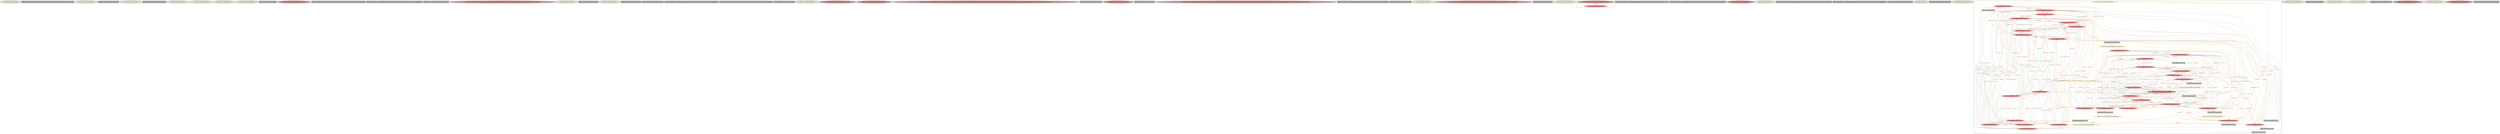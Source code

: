 
digraph G {





subgraph cluster55 {


node733 [penwidth=3.0,fontsize=20,fillcolor=lemonchiffon,label="[104/105]  br label %for.inc",shape=ellipse,style=filled ]



}

subgraph cluster53 {


node731 [penwidth=3.0,fontsize=20,fillcolor=grey,label="[142/143]  %arraydecay = getelementptr inbounds [100 x [100 x i32]], [100 x [100 x i32]]* %a, i32 0, i32 0",shape=rectangle,style=filled ]



}

subgraph cluster51 {


node729 [penwidth=3.0,fontsize=20,fillcolor=lemonchiffon,label="[144/145]  br label %for.cond19",shape=ellipse,style=filled ]



}

subgraph cluster50 {


node728 [penwidth=3.0,fontsize=20,fillcolor=grey,label="[94/97]  %idxprom9 = sext i32 %4 to i64",shape=rectangle,style=filled ]



}

subgraph cluster49 {


node727 [penwidth=3.0,fontsize=20,fillcolor=lemonchiffon,label="[171/172]  br label %for.cond1",shape=ellipse,style=filled ]



}

subgraph cluster45 {


node723 [penwidth=3.0,fontsize=20,fillcolor=grey,label="[122/123]  %idxprom40 = sext i32 %18 to i64",shape=rectangle,style=filled ]



}

subgraph cluster41 {


node719 [penwidth=3.0,fontsize=20,fillcolor=lemonchiffon,label="[108/109]  br label %for.cond1",shape=ellipse,style=filled ]



}

subgraph cluster39 {


node717 [penwidth=3.0,fontsize=20,fillcolor=lemonchiffon,label="[151/152]  br label %for.cond16",shape=ellipse,style=filled ]



}

subgraph cluster38 {


node716 [penwidth=3.0,fontsize=20,fillcolor=lemonchiffon,label="[169/170]  br label %for.cond",shape=ellipse,style=filled ]



}

subgraph cluster46 {


node724 [penwidth=3.0,fontsize=20,fillcolor=lemonchiffon,label="[185/186]  br label %for.cond34",shape=ellipse,style=filled ]



}

subgraph cluster37 {


node715 [penwidth=3.0,fontsize=20,fillcolor=grey,label="[216/217]  %j = alloca i32, align 4",shape=rectangle,style=filled ]



}

subgraph cluster36 {


node714 [penwidth=3.0,fontsize=20,fillcolor=lightcoral,label="[218/221]  %call = call i64 @time(i64* null) #3",shape=ellipse,style=filled ]



}

subgraph cluster15 {


node642 [penwidth=3.0,fontsize=20,fillcolor=grey,label="[91/92]  %arrayidx = getelementptr inbounds [100 x [100 x i32]], [100 x [100 x i32]]* %a, i64 0, i64 %idxprom",shape=rectangle,style=filled ]



}

subgraph cluster40 {


node718 [penwidth=3.0,fontsize=20,fillcolor=grey,label="[55/56]  %arrayidx41 = getelementptr inbounds [100 x [100 x i32]], [100 x [100 x i32]]* %c, i64 0, i64 %idxprom40",shape=rectangle,style=filled ]



}

subgraph cluster35 {


node713 [penwidth=3.0,fontsize=20,fillcolor=grey,label="[210/211]  %c = alloca [100 x [100 x i32]], align 16",shape=rectangle,style=filled ]



}

subgraph cluster54 {


node732 [penwidth=3.0,fontsize=20,fillcolor=lightcoral,label="[131/132]  %call23 = call i32 @_Z27matrix_get_mult_element_axbPA100_iS0_ii([100 x i32]* %arraydecay, [100 x i32]* %arraydecay22, i32 %10, i32 %11)",shape=ellipse,style=filled ]



}

subgraph cluster42 {


node720 [penwidth=3.0,fontsize=20,fillcolor=lemonchiffon,label="[183/184]  br label %for.inc50",shape=ellipse,style=filled ]



}

subgraph cluster11 {


node638 [penwidth=3.0,fontsize=20,fillcolor=grey,label="[82/83]  %rem8 = srem i32 %call7, 10",shape=rectangle,style=filled ]



}

subgraph cluster43 {


node721 [penwidth=3.0,fontsize=20,fillcolor=lemonchiffon,label="[21/22]  br label %for.cond19",shape=ellipse,style=filled ]



}

subgraph cluster19 {


node697 [penwidth=3.0,fontsize=20,fillcolor=grey,label="[198/201]  %retval = alloca i32, align 4",shape=rectangle,style=filled ]



}

subgraph cluster9 {


node636 [penwidth=3.0,fontsize=20,fillcolor=grey,label="[34/37]  %idxprom24 = sext i32 %12 to i64",shape=rectangle,style=filled ]



}

subgraph cluster52 {


node730 [penwidth=3.0,fontsize=20,fillcolor=grey,label="[51/52]  %arrayidx43 = getelementptr inbounds [100 x i32], [100 x i32]* %arrayidx41, i64 0, i64 %idxprom42",shape=rectangle,style=filled ]



}

subgraph cluster8 {


node635 [penwidth=3.0,fontsize=20,fillcolor=grey,label="[73/76]  %arrayidx12 = getelementptr inbounds [100 x i32], [100 x i32]* %arrayidx10, i64 0, i64 %idxprom11",shape=rectangle,style=filled ]



}

subgraph cluster10 {


node637 [penwidth=3.0,fontsize=20,fillcolor=grey,label="[72/77]  %idxprom11 = sext i32 %5 to i64",shape=rectangle,style=filled ]



}

subgraph cluster23 {


node701 [penwidth=3.0,fontsize=20,fillcolor=lemonchiffon,label="[206/207]  br label %for.cond34",shape=ellipse,style=filled ]



}

subgraph cluster7 {


node634 [penwidth=3.0,fontsize=20,fillcolor=lightcoral,label="[74/75]  store i32 %rem8, i32* %arrayidx12, align 4",shape=ellipse,style=filled ]



}

subgraph cluster14 {


node641 [penwidth=3.0,fontsize=20,fillcolor=lightcoral,label="[86/87]  store i32 %rem, i32* %arrayidx6, align 4",shape=ellipse,style=filled ]



}

subgraph cluster44 {


node722 [penwidth=3.0,fontsize=20,fillcolor=lightcoral,label="[181/182]  %call49 = call dereferenceable(272) %class.std::basic_ostream* @_ZStlsISt11char_traitsIcEERSt13basic_ostreamIcT_ES5_PKc(%class.std::basic_ostream* dereferenceable(272) @_ZSt4cout, i8* getelementptr inbounds ([2 x i8], [2 x i8]* @.str.1, i32 0, i32 0)) 0))",shape=ellipse,style=filled ]



}

subgraph cluster6 {


node633 [penwidth=3.0,fontsize=20,fillcolor=grey,label="[53/54]  %idxprom42 = sext i32 %19 to i64",shape=rectangle,style=filled ]



}

subgraph cluster30 {


node708 [penwidth=3.0,fontsize=20,fillcolor=lightcoral,label="[199/200]  store i32 0, i32* %retval, align 4",shape=ellipse,style=filled ]



}

subgraph cluster31 {


node709 [penwidth=3.0,fontsize=20,fillcolor=grey,label="[90/93]  %idxprom = sext i32 %2 to i64",shape=rectangle,style=filled ]



}

subgraph cluster0 {


node626 [penwidth=3.0,fontsize=20,fillcolor=lightcoral,label="[28/29]  %call45 = call dereferenceable(272) %class.std::basic_ostream* @_ZStlsISt11char_traitsIcEERSt13basic_ostreamIcT_ES5_PKc(%class.std::basic_ostream* dereferenceable(272) %call44, i8* getelementptr inbounds ([2 x i8], [2 x i8]* @.str, i32 0, i32 0)) 0))",shape=ellipse,style=filled ]



}

subgraph cluster13 {


node640 [penwidth=3.0,fontsize=20,fillcolor=grey,label="[88/89]  %arrayidx6 = getelementptr inbounds [100 x i32], [100 x i32]* %arrayidx, i64 0, i64 %idxprom5",shape=rectangle,style=filled ]



}

subgraph cluster5 {


node632 [penwidth=3.0,fontsize=20,fillcolor=grey,label="[38/39]  %idxprom26 = sext i32 %13 to i64",shape=rectangle,style=filled ]



}

subgraph cluster47 {


node725 [penwidth=3.0,fontsize=20,fillcolor=lemonchiffon,label="[173/174]  br label %for.inc13",shape=ellipse,style=filled ]



}

subgraph cluster1 {


node627 [penwidth=3.0,fontsize=20,fillcolor=lightcoral,label="[27/30]  %call44 = call dereferenceable(272) %class.std::basic_ostream* @_ZNSolsEi(%class.std::basic_ostream* @_ZSt4cout, i32 %20)%20)",shape=ellipse,style=filled ]



}

subgraph cluster58 {


node736 [penwidth=3.0,fontsize=20,fillcolor=grey,label="[99/100]  %rem = srem i32 %call4, 10",shape=rectangle,style=filled ]



}

subgraph cluster32 {


node710 [penwidth=3.0,fontsize=20,fillcolor=lemonchiffon,label="[125/126]  br label %for.cond37",shape=ellipse,style=filled ]



}

subgraph cluster3 {


node630 [penwidth=3.0,fontsize=20,fillcolor=lightcoral,label="[25/32]  store i32 %call23, i32* %arrayidx27, align 4",shape=ellipse,style=filled ]
node629 [fillcolor=lightcoral,label="[26/31]  %20 = load i32, i32* %arrayidx43, align 4",shape=ellipse,style=filled ]

node629->node630 [style=solid,color=firebrick3,label="A|indep",penwidth=1.0,fontcolor=firebrick3 ]
node630->node629 [style=solid,color=forestgreen,label="T|indep",penwidth=1.0,fontcolor=forestgreen ]


}

subgraph cluster48 {


node726 [penwidth=3.0,fontsize=20,fillcolor=grey,label="[146/147]  %arraydecay22 = getelementptr inbounds [100 x [100 x i32]], [100 x [100 x i32]]* %b, i32 0, i32 0",shape=rectangle,style=filled ]



}

subgraph cluster4 {


node631 [penwidth=3.0,fontsize=20,fillcolor=grey,label="[35/36]  %arrayidx25 = getelementptr inbounds [100 x [100 x i32]], [100 x [100 x i32]]* %c, i64 0, i64 %idxprom24",shape=rectangle,style=filled ]



}

subgraph cluster57 {


node735 [penwidth=3.0,fontsize=20,fillcolor=lightcoral,label="[98/101]  %call4 = call i32 @rand() #3",shape=ellipse,style=filled ]



}

subgraph cluster17 {


node644 [penwidth=3.0,fontsize=20,fillcolor=lemonchiffon,label="[49/50]  br label %for.inc46",shape=ellipse,style=filled ]



}

subgraph cluster16 {


node643 [penwidth=3.0,fontsize=20,fillcolor=grey,label="[95/96]  %arrayidx10 = getelementptr inbounds [100 x [100 x i32]], [100 x [100 x i32]]* %b, i64 0, i64 %idxprom9",shape=rectangle,style=filled ]



}

subgraph cluster2 {


node628 [penwidth=3.0,fontsize=20,fillcolor=grey,label="[24/33]  %arrayidx27 = getelementptr inbounds [100 x i32], [100 x i32]* %arrayidx25, i64 0, i64 %idxprom26",shape=rectangle,style=filled ]



}

subgraph cluster34 {


node712 [penwidth=3.0,fontsize=20,fillcolor=grey,label="[214/215]  %a = alloca [100 x [100 x i32]], align 16",shape=rectangle,style=filled ]



}

subgraph cluster22 {


node700 [penwidth=3.0,fontsize=20,fillcolor=lemonchiffon,label="[204/205]  ret i32 0",shape=ellipse,style=filled ]



}

subgraph cluster56 {


node734 [penwidth=3.0,fontsize=20,fillcolor=grey,label="[102/103]  %idxprom5 = sext i32 %3 to i64",shape=rectangle,style=filled ]



}

subgraph cluster25 {


node703 [penwidth=3.0,fontsize=20,fillcolor=lemonchiffon,label="[149/150]  br label %for.inc31",shape=ellipse,style=filled ]



}

subgraph cluster18 {


node696 [fillcolor=lemonchiffon,label="[81/110]  br i1 %cmp2, label %for.body3, label %for.end",shape=ellipse,style=filled ]
node694 [fillcolor=lightcoral,label="[45/130]  store i32 %inc47, i32* %j, align 4",shape=ellipse,style=filled ]
node693 [fillcolor=grey,label="[47/128]  %cmp38 = icmp slt i32 %17, 100",shape=rectangle,style=filled ]
node689 [fillcolor=lightcoral,label="[64/113]  store i32 0, i32* %j, align 4",shape=ellipse,style=filled ]
node688 [fillcolor=lightcoral,label="[46/129]  %17 = load i32, i32* %j, align 4",shape=ellipse,style=filled ]
node686 [fillcolor=lightcoral,label="[40/137]  %13 = load i32, i32* %j, align 4",shape=ellipse,style=filled ]
node684 [fillcolor=grey,label="[114/115]  %cmp20 = icmp slt i32 %9, 100",shape=rectangle,style=filled ]
node682 [fillcolor=lightcoral,label="[42/135]  %6 = load i32, i32* %j, align 4",shape=ellipse,style=filled ]
node692 [fillcolor=lightcoral,label="[67/70]  %14 = load i32, i32* %j, align 4",shape=ellipse,style=filled ]
node681 [fillcolor=lemonchiffon,label="[18/153]  br i1 %cmp17, label %for.body18, label %for.end33",shape=ellipse,style=filled ]
node674 [fillcolor=lightcoral,label="[12/15]  %7 = load i32, i32* %i, align 4",shape=ellipse,style=filled ]
node657 [fillcolor=lemonchiffon,label="[168/175]  br i1 %cmp, label %for.body, label %for.end15",shape=ellipse,style=filled ]
node685 [fillcolor=lightcoral,label="[60/119]  store i32 0, i32* %j, align 4",shape=ellipse,style=filled ]
node649 [fillcolor=grey,label="[68/69]  %inc29 = add nsw i32 %14, 1",shape=rectangle,style=filled ]
node656 [fillcolor=lightcoral,label="[62/117]  store i32 0, i32* %j, align 4",shape=ellipse,style=filled ]
node664 [fillcolor=lightcoral,label="[9/162]  store i32 %inc51, i32* %i, align 4",shape=ellipse,style=filled ]
node652 [fillcolor=grey,label="[179/190]  %cmp35 = icmp slt i32 %16, 100",shape=rectangle,style=filled ]
node645 [fillcolor=grey,label="[19/20]  %inc32 = add nsw i32 %15, 1",shape=rectangle,style=filled ]
node661 [fillcolor=lightcoral,label="[2/191]  %16 = load i32, i32* %i, align 4",shape=ellipse,style=filled ]
node675 [fillcolor=lightcoral,label="[8/163]  %4 = load i32, i32* %i, align 4",shape=ellipse,style=filled ]
node683 [fillcolor=lightcoral,label="[61/118]  %3 = load i32, i32* %j, align 4",shape=ellipse,style=filled ]
node646 [fillcolor=grey,label="[157/158]  %inc51 = add nsw i32 %22, 1",shape=rectangle,style=filled ]
node658 [fillcolor=lightcoral,label="[4/177]  %0 = load i32, i32* %i, align 4",shape=ellipse,style=filled ]
node655 [fillcolor=lemonchiffon,label="[48/127]  br i1 %cmp38, label %for.body39, label %for.end48",shape=ellipse,style=filled ]
node665 [fillcolor=lightcoral,label="[11/160]  store i32 %inc32, i32* %i, align 4",shape=ellipse,style=filled ]
node660 [fillcolor=lightcoral,label="[5/166]  store i32 0, i32* %i, align 4",shape=ellipse,style=filled ]
node666 [fillcolor=lightcoral,label="[3/178]  store i32 %inc14, i32* %i, align 4",shape=ellipse,style=filled ]
node695 [fillcolor=lightcoral,label="[71/78]  %5 = load i32, i32* %j, align 4",shape=ellipse,style=filled ]
node651 [fillcolor=lightcoral,label="[59/120]  %21 = load i32, i32* %j, align 4",shape=ellipse,style=filled ]
node690 [fillcolor=grey,label="[57/58]  %inc47 = add nsw i32 %21, 1",shape=rectangle,style=filled ]
node687 [fillcolor=lightcoral,label="[44/133]  %11 = load i32, i32* %j, align 4",shape=ellipse,style=filled ]
node650 [fillcolor=grey,label="[106/107]  %inc = add nsw i32 %6, 1",shape=rectangle,style=filled ]
node648 [fillcolor=lightcoral,label="[6/165]  %10 = load i32, i32* %i, align 4",shape=ellipse,style=filled ]
node670 [fillcolor=grey,label="[17/154]  %cmp17 = icmp slt i32 %8, 100",shape=rectangle,style=filled ]
node671 [fillcolor=lightcoral,label="[1/192]  store i32 0, i32* %i, align 4",shape=ellipse,style=filled ]
node647 [fillcolor=lightcoral,label="[156/159]  %22 = load i32, i32* %i, align 4",shape=ellipse,style=filled ]
node659 [fillcolor=grey,label="[167/176]  %cmp = icmp slt i32 %0, 100",shape=rectangle,style=filled ]
node663 [fillcolor=lightcoral,label="[121/124]  %18 = load i32, i32* %i, align 4",shape=ellipse,style=filled ]
node662 [fillcolor=lightcoral,label="[7/164]  store i32 0, i32* %i, align 4",shape=ellipse,style=filled ]
node653 [fillcolor=lemonchiffon,label="[180/189]  br i1 %cmp35, label %for.body36, label %for.end52",shape=ellipse,style=filled ]
node667 [fillcolor=lightcoral,label="[43/134]  store i32 %inc, i32* %j, align 4",shape=ellipse,style=filled ]
node669 [penwidth=3.0,fontsize=20,fillcolor=lightcoral,label="[0/193]  %15 = load i32, i32* %i, align 4",shape=ellipse,style=filled ]
node691 [fillcolor=grey,label="[80/111]  %cmp2 = icmp slt i32 %1, 100",shape=rectangle,style=filled ]
node672 [fillcolor=lightcoral,label="[41/136]  store i32 %inc29, i32* %j, align 4",shape=ellipse,style=filled ]
node654 [fillcolor=grey,label="[13/14]  %inc14 = add nsw i32 %7, 1",shape=rectangle,style=filled ]
node673 [fillcolor=lightcoral,label="[16/155]  %8 = load i32, i32* %i, align 4",shape=ellipse,style=filled ]
node678 [fillcolor=lightcoral,label="[138/139]  %12 = load i32, i32* %i, align 4",shape=ellipse,style=filled ]
node676 [fillcolor=lightcoral,label="[10/161]  %2 = load i32, i32* %i, align 4",shape=ellipse,style=filled ]
node677 [fillcolor=lightcoral,label="[63/116]  %9 = load i32, i32* %j, align 4",shape=ellipse,style=filled ]
node679 [fillcolor=lemonchiffon,label="[23/148]  br i1 %cmp20, label %for.body21, label %for.end30",shape=ellipse,style=filled ]
node668 [fillcolor=lightcoral,label="[65/66]  %19 = load i32, i32* %j, align 4",shape=ellipse,style=filled ]
node680 [fillcolor=lightcoral,label="[79/112]  %1 = load i32, i32* %j, align 4",shape=ellipse,style=filled ]

node676->node665 [style=solid,color=firebrick3,label="A|indep|Const",penwidth=1.0,fontcolor=firebrick3 ]
node665->node676 [style=solid,color=forestgreen,label="T|indep|Const",penwidth=1.0,fontcolor=forestgreen ]
node695->node689 [style=solid,color=firebrick3,label="A|indep|Const",penwidth=1.0,fontcolor=firebrick3 ]
node689->node695 [style=solid,color=forestgreen,label="T|indep|Const",penwidth=1.0,fontcolor=forestgreen ]
node692->node689 [style=solid,color=firebrick3,label="A|indep|Const",penwidth=1.0,fontcolor=firebrick3 ]
node647->node671 [style=solid,color=firebrick3,label="A|indep|Const",penwidth=1.0,fontcolor=firebrick3 ]
node664->node661 [style=solid,color=forestgreen,label="T|indep|Const",penwidth=1.0,fontcolor=forestgreen ]
node656->node688 [style=solid,color=forestgreen,label="T|indep|Const",penwidth=1.0,fontcolor=forestgreen ]
node666->node673 [style=solid,color=forestgreen,label="T|indep|Const",penwidth=1.0,fontcolor=forestgreen ]
node665->node658 [style=solid,color=forestgreen,label="T|indep|Const",penwidth=1.0,fontcolor=forestgreen ]
node665->node647 [style=solid,color=forestgreen,label="T|indep|Const",penwidth=1.0,fontcolor=forestgreen ]
node664->node658 [style=solid,color=forestgreen,label="T|indep|Const",penwidth=1.0,fontcolor=forestgreen ]
node682->node656 [style=solid,color=firebrick3,label="A|indep|Const",penwidth=1.0,fontcolor=firebrick3 ]
node656->node682 [style=solid,color=forestgreen,label="T|indep|Const",penwidth=1.0,fontcolor=forestgreen ]
node664->node675 [style=solid,color=forestgreen,label="T|indep|Const",penwidth=1.0,fontcolor=forestgreen ]
node687->node656 [style=solid,color=firebrick3,label="A|indep|Const",penwidth=1.0,fontcolor=firebrick3 ]
node678->node671 [style=solid,color=firebrick3,label="A|indep|Const",penwidth=1.0,fontcolor=firebrick3 ]
node657->node696 [style=solid,color=gold,label="C",penwidth=1.0,fontcolor=gold ]
node671->node676 [style=solid,color=forestgreen,label="T|indep|Const",penwidth=1.0,fontcolor=forestgreen ]
node669->node662 [style=solid,color=firebrick3,label="A|indep|Const",penwidth=1.0,fontcolor=firebrick3 ]
node685->node683 [style=solid,color=forestgreen,label="T|indep|Const",penwidth=1.0,fontcolor=forestgreen ]
node682->node685 [style=solid,color=firebrick3,label="A|indep|Const",penwidth=1.0,fontcolor=firebrick3 ]
node679->node672 [style=solid,color=gold,label="C",penwidth=1.0,fontcolor=gold ]
node666->node647 [style=solid,color=forestgreen,label="T|indep|Const",penwidth=1.0,fontcolor=forestgreen ]
node679->node648 [style=solid,color=gold,label="C",penwidth=1.0,fontcolor=gold ]
node656->node692 [style=solid,color=forestgreen,label="T|indep|Const",penwidth=1.0,fontcolor=forestgreen ]
node665->node675 [style=solid,color=forestgreen,label="T|indep|Const",penwidth=1.0,fontcolor=forestgreen ]
node648->node664 [style=solid,color=firebrick3,label="A|indep|Const",penwidth=1.0,fontcolor=firebrick3 ]
node647->node662 [style=solid,color=firebrick3,label="A|indep|Const",penwidth=1.0,fontcolor=firebrick3 ]
node656->node651 [style=solid,color=forestgreen,label="T|indep|Const",penwidth=1.0,fontcolor=forestgreen ]
node668->node672 [style=solid,color=firebrick3,label="A|indep|Const",penwidth=1.0,fontcolor=firebrick3 ]
node660->node658 [style=solid,color=forestgreen,label="T|indep|Const",penwidth=1.0,fontcolor=forestgreen ]
node673->node670 [style=solid,color=black,label="",penwidth=0.5,fontcolor=black ]
node658->node660 [style=solid,color=firebrick3,label="A|indep|Const",penwidth=1.0,fontcolor=firebrick3 ]
node651->node690 [style=solid,color=black,label="",penwidth=0.5,fontcolor=black ]
node660->node663 [style=solid,color=forestgreen,label="T|indep|Const",penwidth=1.0,fontcolor=forestgreen ]
node660->node647 [style=solid,color=forestgreen,label="T|indep|Const",penwidth=1.0,fontcolor=forestgreen ]
node673->node666 [style=solid,color=firebrick3,label="A|indep|Const",penwidth=1.0,fontcolor=firebrick3 ]
node681->node681 [style=solid,color=gold,label="C",penwidth=1.0,fontcolor=gold ]
node653->node653 [style=solid,color=gold,label="C",penwidth=1.0,fontcolor=gold ]
node667->node677 [style=solid,color=forestgreen,label="T|indep|Const",penwidth=1.0,fontcolor=forestgreen ]
node658->node666 [style=solid,color=firebrick3,label="A|indep|Const",penwidth=1.0,fontcolor=firebrick3 ]
node665->node648 [style=solid,color=forestgreen,label="T|indep|Const",penwidth=1.0,fontcolor=forestgreen ]
node651->node667 [style=solid,color=firebrick3,label="A|indep|Const",penwidth=1.0,fontcolor=firebrick3 ]
node653->node693 [style=solid,color=gold,label="C",penwidth=1.0,fontcolor=gold ]
node669->node664 [style=solid,color=firebrick3,label="A|indep|Const",penwidth=1.0,fontcolor=firebrick3 ]
node647->node666 [style=solid,color=firebrick3,label="A|indep|Const",penwidth=1.0,fontcolor=firebrick3 ]
node682->node672 [style=solid,color=firebrick3,label="A|indep|Const",penwidth=1.0,fontcolor=firebrick3 ]
node685->node651 [style=solid,color=forestgreen,label="T|indep|Const",penwidth=1.0,fontcolor=forestgreen ]
node656->node683 [style=solid,color=forestgreen,label="T|indep|Const",penwidth=1.0,fontcolor=forestgreen ]
node662->node669 [style=solid,color=forestgreen,label="T|indep|Const",penwidth=1.0,fontcolor=forestgreen ]
node694->node677 [style=solid,color=forestgreen,label="T|indep|Const",penwidth=1.0,fontcolor=forestgreen ]
node689->node651 [style=solid,color=forestgreen,label="T|indep|Const",penwidth=1.0,fontcolor=forestgreen ]
node658->node664 [style=solid,color=firebrick3,label="A|indep|Const",penwidth=1.0,fontcolor=firebrick3 ]
node647->node646 [style=solid,color=black,label="",penwidth=0.5,fontcolor=black ]
node674->node662 [style=solid,color=firebrick3,label="A|indep|Const",penwidth=1.0,fontcolor=firebrick3 ]
node675->node662 [style=solid,color=firebrick3,label="A|indep|Const",penwidth=1.0,fontcolor=firebrick3 ]
node651->node689 [style=solid,color=firebrick3,label="A|indep|Const",penwidth=1.0,fontcolor=firebrick3 ]
node694->node651 [style=solid,color=forestgreen,label="T|indep|Const",penwidth=1.0,fontcolor=forestgreen ]
node673->node671 [style=solid,color=firebrick3,label="A|indep|Const",penwidth=1.0,fontcolor=firebrick3 ]
node661->node671 [style=solid,color=firebrick3,label="A|indep|Const",penwidth=1.0,fontcolor=firebrick3 ]
node664->node648 [style=solid,color=forestgreen,label="T|indep|Const",penwidth=1.0,fontcolor=forestgreen ]
node653->node652 [style=solid,color=gold,label="C",penwidth=1.0,fontcolor=gold ]
node689->node680 [style=solid,color=forestgreen,label="T|indep|Const",penwidth=1.0,fontcolor=forestgreen ]
node677->node694 [style=solid,color=firebrick3,label="A|indep|Const",penwidth=1.0,fontcolor=firebrick3 ]
node653->node689 [style=solid,color=gold,label="C",penwidth=1.0,fontcolor=gold ]
node650->node667 [style=solid,color=black,label="",penwidth=0.5,fontcolor=black ]
node673->node660 [style=solid,color=firebrick3,label="A|indep|Const",penwidth=1.0,fontcolor=firebrick3 ]
node667->node682 [style=solid,color=forestgreen,label="T|indep|Const",penwidth=1.0,fontcolor=forestgreen ]
node656->node695 [style=solid,color=forestgreen,label="T|indep|Const",penwidth=1.0,fontcolor=forestgreen ]
node660->node673 [style=solid,color=forestgreen,label="T|indep|Const",penwidth=1.0,fontcolor=forestgreen ]
node675->node660 [style=solid,color=firebrick3,label="A|indep|Const",penwidth=1.0,fontcolor=firebrick3 ]
node655->node688 [style=solid,color=gold,label="C",penwidth=1.0,fontcolor=gold ]
node694->node688 [style=solid,color=forestgreen,label="T|indep|Const",penwidth=1.0,fontcolor=forestgreen ]
node663->node664 [style=solid,color=firebrick3,label="A|indep|Const",penwidth=1.0,fontcolor=firebrick3 ]
node695->node667 [style=solid,color=firebrick3,label="A|indep|Const",penwidth=1.0,fontcolor=firebrick3 ]
node651->node685 [style=solid,color=firebrick3,label="A|indep|Const",penwidth=1.0,fontcolor=firebrick3 ]
node681->node677 [style=solid,color=gold,label="C",penwidth=1.0,fontcolor=gold ]
node666->node678 [style=solid,color=forestgreen,label="T|indep|Const",penwidth=1.0,fontcolor=forestgreen ]
node667->node668 [style=solid,color=forestgreen,label="T|indep|Const",penwidth=1.0,fontcolor=forestgreen ]
node667->node651 [style=solid,color=forestgreen,label="T|indep|Const",penwidth=1.0,fontcolor=forestgreen ]
node662->node661 [style=solid,color=forestgreen,label="T|indep|Const",penwidth=1.0,fontcolor=forestgreen ]
node666->node675 [style=solid,color=forestgreen,label="T|indep|Const",penwidth=1.0,fontcolor=forestgreen ]
node668->node667 [style=solid,color=firebrick3,label="A|indep|Const",penwidth=1.0,fontcolor=firebrick3 ]
node664->node647 [style=solid,color=forestgreen,label="T|indep|Const",penwidth=1.0,fontcolor=forestgreen ]
node679->node679 [style=solid,color=gold,label="C",penwidth=1.0,fontcolor=gold ]
node696->node696 [style=solid,color=gold,label="C",penwidth=1.0,fontcolor=gold ]
node673->node665 [style=solid,color=firebrick3,label="A|indep|Const",penwidth=1.0,fontcolor=firebrick3 ]
node679->node692 [style=solid,color=gold,label="C",penwidth=1.0,fontcolor=gold ]
node696->node695 [style=solid,color=gold,label="C",penwidth=1.0,fontcolor=gold ]
node672->node686 [style=solid,color=forestgreen,label="T|indep|Const",penwidth=1.0,fontcolor=forestgreen ]
node658->node659 [style=solid,color=black,label="",penwidth=0.5,fontcolor=black ]
node695->node656 [style=solid,color=firebrick3,label="A|indep|Const",penwidth=1.0,fontcolor=firebrick3 ]
node667->node695 [style=solid,color=forestgreen,label="T|indep|Const",penwidth=1.0,fontcolor=forestgreen ]
node694->node692 [style=solid,color=forestgreen,label="T|indep|Const",penwidth=1.0,fontcolor=forestgreen ]
node653->node664 [style=solid,color=gold,label="C",penwidth=1.0,fontcolor=gold ]
node674->node660 [style=solid,color=firebrick3,label="A|indep|Const",penwidth=1.0,fontcolor=firebrick3 ]
node663->node660 [style=solid,color=firebrick3,label="A|indep|Const",penwidth=1.0,fontcolor=firebrick3 ]
node676->node662 [style=solid,color=firebrick3,label="A|indep|Const",penwidth=1.0,fontcolor=firebrick3 ]
node672->node651 [style=solid,color=forestgreen,label="T|indep|Const",penwidth=1.0,fontcolor=forestgreen ]
node670->node681 [style=solid,color=black,label="",penwidth=0.5,fontcolor=black ]
node677->node672 [style=solid,color=firebrick3,label="A|indep|Const",penwidth=1.0,fontcolor=firebrick3 ]
node657->node657 [style=solid,color=gold,label="C",penwidth=1.0,fontcolor=gold ]
node681->node679 [style=solid,color=gold,label="C",penwidth=1.0,fontcolor=gold ]
node663->node662 [style=solid,color=firebrick3,label="A|indep|Const",penwidth=1.0,fontcolor=firebrick3 ]
node696->node682 [style=solid,color=gold,label="C",penwidth=1.0,fontcolor=gold ]
node696->node683 [style=solid,color=gold,label="C",penwidth=1.0,fontcolor=gold ]
node694->node680 [style=solid,color=forestgreen,label="T|indep|Const",penwidth=1.0,fontcolor=forestgreen ]
node667->node680 [style=solid,color=forestgreen,label="T|indep|Const",penwidth=1.0,fontcolor=forestgreen ]
node696->node675 [style=solid,color=gold,label="C",penwidth=1.0,fontcolor=gold ]
node696->node691 [style=solid,color=gold,label="C",penwidth=1.0,fontcolor=gold ]
node660->node661 [style=solid,color=forestgreen,label="T|indep|Const",penwidth=1.0,fontcolor=forestgreen ]
node696->node676 [style=solid,color=gold,label="C",penwidth=1.0,fontcolor=gold ]
node666->node674 [style=solid,color=forestgreen,label="T|indep|Const",penwidth=1.0,fontcolor=forestgreen ]
node696->node680 [style=solid,color=gold,label="C",penwidth=1.0,fontcolor=gold ]
node661->node664 [style=solid,color=firebrick3,label="A|indep|Const",penwidth=1.0,fontcolor=firebrick3 ]
node680->node672 [style=solid,color=firebrick3,label="A|indep|Const",penwidth=1.0,fontcolor=firebrick3 ]
node655->node655 [style=solid,color=gold,label="C",penwidth=1.0,fontcolor=gold ]
node660->node675 [style=solid,color=forestgreen,label="T|indep|Const",penwidth=1.0,fontcolor=forestgreen ]
node660->node669 [style=solid,color=forestgreen,label="T|indep|Const",penwidth=1.0,fontcolor=forestgreen ]
node656->node677 [style=solid,color=forestgreen,label="T|indep|Const",penwidth=1.0,fontcolor=forestgreen ]
node660->node678 [style=solid,color=forestgreen,label="T|indep|Const",penwidth=1.0,fontcolor=forestgreen ]
node672->node688 [style=solid,color=forestgreen,label="T|indep|Const",penwidth=1.0,fontcolor=forestgreen ]
node696->node667 [style=solid,color=gold,label="C",penwidth=1.0,fontcolor=gold ]
node671->node658 [style=solid,color=forestgreen,label="T|indep|Const",penwidth=1.0,fontcolor=forestgreen ]
node675->node665 [style=solid,color=firebrick3,label="A|indep|Const",penwidth=1.0,fontcolor=firebrick3 ]
node655->node694 [style=solid,color=gold,label="C",penwidth=1.0,fontcolor=gold ]
node692->node667 [style=solid,color=firebrick3,label="A|indep|Const",penwidth=1.0,fontcolor=firebrick3 ]
node692->node649 [style=solid,color=black,label="",penwidth=0.5,fontcolor=black ]
node689->node668 [style=solid,color=forestgreen,label="T|indep|Const",penwidth=1.0,fontcolor=forestgreen ]
node658->node662 [style=solid,color=firebrick3,label="A|indep|Const",penwidth=1.0,fontcolor=firebrick3 ]
node686->node685 [style=solid,color=firebrick3,label="A|indep|Const",penwidth=1.0,fontcolor=firebrick3 ]
node653->node688 [style=solid,color=gold,label="C",penwidth=1.0,fontcolor=gold ]
node676->node660 [style=solid,color=firebrick3,label="A|indep|Const",penwidth=1.0,fontcolor=firebrick3 ]
node667->node683 [style=solid,color=forestgreen,label="T|indep|Const",penwidth=1.0,fontcolor=forestgreen ]
node657->node658 [style=solid,color=gold,label="C",penwidth=1.0,fontcolor=gold ]
node674->node654 [style=solid,color=black,label="",penwidth=0.5,fontcolor=black ]
node667->node692 [style=solid,color=forestgreen,label="T|indep|Const",penwidth=1.0,fontcolor=forestgreen ]
node678->node660 [style=solid,color=firebrick3,label="A|indep|Const",penwidth=1.0,fontcolor=firebrick3 ]
node674->node666 [style=solid,color=firebrick3,label="A|indep|Const",penwidth=1.0,fontcolor=firebrick3 ]
node674->node665 [style=solid,color=firebrick3,label="A|indep|Const",penwidth=1.0,fontcolor=firebrick3 ]
node648->node671 [style=solid,color=firebrick3,label="A|indep|Const",penwidth=1.0,fontcolor=firebrick3 ]
node676->node671 [style=solid,color=firebrick3,label="A|indep|Const",penwidth=1.0,fontcolor=firebrick3 ]
node681->node684 [style=solid,color=gold,label="C",penwidth=1.0,fontcolor=gold ]
node677->node667 [style=solid,color=firebrick3,label="A|indep|Const",penwidth=1.0,fontcolor=firebrick3 ]
node691->node696 [style=solid,color=black,label="",penwidth=0.5,fontcolor=black ]
node687->node667 [style=solid,color=firebrick3,label="A|indep|Const",penwidth=1.0,fontcolor=firebrick3 ]
node696->node650 [style=solid,color=gold,label="C",penwidth=1.0,fontcolor=gold ]
node651->node694 [style=solid,color=firebrick3,label="A|indep|Const",penwidth=1.0,fontcolor=firebrick3 ]
node682->node667 [style=solid,color=firebrick3,label="A|indep|Const",penwidth=1.0,fontcolor=firebrick3 ]
node671->node678 [style=solid,color=forestgreen,label="T|indep|Const",penwidth=1.0,fontcolor=forestgreen ]
node679->node677 [style=solid,color=gold,label="C",penwidth=1.0,fontcolor=gold ]
node695->node694 [style=solid,color=firebrick3,label="A|indep|Const",penwidth=1.0,fontcolor=firebrick3 ]
node681->node673 [style=solid,color=gold,label="C",penwidth=1.0,fontcolor=gold ]
node665->node669 [style=solid,color=forestgreen,label="T|indep|Const",penwidth=1.0,fontcolor=forestgreen ]
node683->node689 [style=solid,color=firebrick3,label="A|indep|Const",penwidth=1.0,fontcolor=firebrick3 ]
node677->node685 [style=solid,color=firebrick3,label="A|indep|Const",penwidth=1.0,fontcolor=firebrick3 ]
node666->node676 [style=solid,color=forestgreen,label="T|indep|Const",penwidth=1.0,fontcolor=forestgreen ]
node659->node657 [style=solid,color=black,label="",penwidth=0.5,fontcolor=black ]
node676->node666 [style=solid,color=firebrick3,label="A|indep|Const",penwidth=1.0,fontcolor=firebrick3 ]
node675->node664 [style=solid,color=firebrick3,label="A|indep|Const",penwidth=1.0,fontcolor=firebrick3 ]
node664->node673 [style=solid,color=forestgreen,label="T|indep|Const",penwidth=1.0,fontcolor=forestgreen ]
node688->node667 [style=solid,color=firebrick3,label="A|indep|Const",penwidth=1.0,fontcolor=firebrick3 ]
node662->node678 [style=solid,color=forestgreen,label="T|indep|Const",penwidth=1.0,fontcolor=forestgreen ]
node685->node692 [style=solid,color=forestgreen,label="T|indep|Const",penwidth=1.0,fontcolor=forestgreen ]
node660->node674 [style=solid,color=forestgreen,label="T|indep|Const",penwidth=1.0,fontcolor=forestgreen ]
node664->node678 [style=solid,color=forestgreen,label="T|indep|Const",penwidth=1.0,fontcolor=forestgreen ]
node651->node672 [style=solid,color=firebrick3,label="A|indep|Const",penwidth=1.0,fontcolor=firebrick3 ]
node678->node664 [style=solid,color=firebrick3,label="A|indep|Const",penwidth=1.0,fontcolor=firebrick3 ]
node685->node688 [style=solid,color=forestgreen,label="T|indep|Const",penwidth=1.0,fontcolor=forestgreen ]
node676->node664 [style=solid,color=firebrick3,label="A|indep|Const",penwidth=1.0,fontcolor=firebrick3 ]
node662->node674 [style=solid,color=forestgreen,label="T|indep|Const",penwidth=1.0,fontcolor=forestgreen ]
node669->node665 [style=solid,color=firebrick3,label="A|indep|Const",penwidth=1.0,fontcolor=firebrick3 ]
node655->node668 [style=solid,color=gold,label="C",penwidth=1.0,fontcolor=gold ]
node664->node674 [style=solid,color=forestgreen,label="T|indep|Const",penwidth=1.0,fontcolor=forestgreen ]
node669->node671 [style=solid,color=firebrick3,label="A|indep|Const",penwidth=1.0,fontcolor=firebrick3 ]
node667->node688 [style=solid,color=forestgreen,label="T|indep|Const",penwidth=1.0,fontcolor=forestgreen ]
node694->node695 [style=solid,color=forestgreen,label="T|indep|Const",penwidth=1.0,fontcolor=forestgreen ]
node664->node676 [style=solid,color=forestgreen,label="T|indep|Const",penwidth=1.0,fontcolor=forestgreen ]
node665->node678 [style=solid,color=forestgreen,label="T|indep|Const",penwidth=1.0,fontcolor=forestgreen ]
node661->node652 [style=solid,color=black,label="",penwidth=0.5,fontcolor=black ]
node677->node656 [style=solid,color=firebrick3,label="A|indep|Const",penwidth=1.0,fontcolor=firebrick3 ]
node661->node660 [style=solid,color=firebrick3,label="A|indep|Const",penwidth=1.0,fontcolor=firebrick3 ]
node653->node655 [style=solid,color=gold,label="C",penwidth=1.0,fontcolor=gold ]
node675->node671 [style=solid,color=firebrick3,label="A|indep|Const",penwidth=1.0,fontcolor=firebrick3 ]
node678->node662 [style=solid,color=firebrick3,label="A|indep|Const",penwidth=1.0,fontcolor=firebrick3 ]
node675->node666 [style=solid,color=firebrick3,label="A|indep|Const",penwidth=1.0,fontcolor=firebrick3 ]
node677->node689 [style=solid,color=firebrick3,label="A|indep|Const",penwidth=1.0,fontcolor=firebrick3 ]
node673->node662 [style=solid,color=firebrick3,label="A|indep|Const",penwidth=1.0,fontcolor=firebrick3 ]
node692->node685 [style=solid,color=firebrick3,label="A|indep|Const",penwidth=1.0,fontcolor=firebrick3 ]
node653->node661 [style=solid,color=gold,label="C",penwidth=1.0,fontcolor=gold ]
node662->node648 [style=solid,color=forestgreen,label="T|indep|Const",penwidth=1.0,fontcolor=forestgreen ]
node671->node661 [style=solid,color=forestgreen,label="T|indep|Const",penwidth=1.0,fontcolor=forestgreen ]
node651->node656 [style=solid,color=firebrick3,label="A|indep|Const",penwidth=1.0,fontcolor=firebrick3 ]
node667->node686 [style=solid,color=forestgreen,label="T|indep|Const",penwidth=1.0,fontcolor=forestgreen ]
node655->node690 [style=solid,color=gold,label="C",penwidth=1.0,fontcolor=gold ]
node692->node694 [style=solid,color=firebrick3,label="A|indep|Const",penwidth=1.0,fontcolor=firebrick3 ]
node680->node691 [style=solid,color=black,label="",penwidth=0.5,fontcolor=black ]
node662->node676 [style=solid,color=forestgreen,label="T|indep|Const",penwidth=1.0,fontcolor=forestgreen ]
node661->node665 [style=solid,color=firebrick3,label="A|indep|Const",penwidth=1.0,fontcolor=firebrick3 ]
node680->node694 [style=solid,color=firebrick3,label="A|indep|Const",penwidth=1.0,fontcolor=firebrick3 ]
node689->node682 [style=solid,color=forestgreen,label="T|indep|Const",penwidth=1.0,fontcolor=forestgreen ]
node662->node663 [style=solid,color=forestgreen,label="T|indep|Const",penwidth=1.0,fontcolor=forestgreen ]
node685->node668 [style=solid,color=forestgreen,label="T|indep|Const",penwidth=1.0,fontcolor=forestgreen ]
node661->node662 [style=solid,color=firebrick3,label="A|indep|Const",penwidth=1.0,fontcolor=firebrick3 ]
node647->node665 [style=solid,color=firebrick3,label="A|indep|Const",penwidth=1.0,fontcolor=firebrick3 ]
node657->node674 [style=solid,color=gold,label="C",penwidth=1.0,fontcolor=gold ]
node663->node671 [style=solid,color=firebrick3,label="A|indep|Const",penwidth=1.0,fontcolor=firebrick3 ]
node666->node648 [style=solid,color=forestgreen,label="T|indep|Const",penwidth=1.0,fontcolor=forestgreen ]
node688->node689 [style=solid,color=firebrick3,label="A|indep|Const",penwidth=1.0,fontcolor=firebrick3 ]
node648->node666 [style=solid,color=firebrick3,label="A|indep|Const",penwidth=1.0,fontcolor=firebrick3 ]
node657->node685 [style=solid,color=gold,label="C",penwidth=1.0,fontcolor=gold ]
node680->node689 [style=solid,color=firebrick3,label="A|indep|Const",penwidth=1.0,fontcolor=firebrick3 ]
node668->node694 [style=solid,color=firebrick3,label="A|indep|Const",penwidth=1.0,fontcolor=firebrick3 ]
node665->node661 [style=solid,color=forestgreen,label="T|indep|Const",penwidth=1.0,fontcolor=forestgreen ]
node683->node685 [style=solid,color=firebrick3,label="A|indep|Const",penwidth=1.0,fontcolor=firebrick3 ]
node669->node645 [style=solid,color=black,label="",penwidth=0.5,fontcolor=black ]
node652->node653 [style=solid,color=black,label="",penwidth=0.5,fontcolor=black ]
node653->node647 [style=solid,color=gold,label="C",penwidth=1.0,fontcolor=gold ]
node645->node665 [style=solid,color=black,label="",penwidth=0.5,fontcolor=black ]
node672->node687 [style=solid,color=forestgreen,label="T|indep|Const",penwidth=1.0,fontcolor=forestgreen ]
node687->node672 [style=solid,color=firebrick3,label="A|indep|Const",penwidth=1.0,fontcolor=firebrick3 ]
node666->node663 [style=solid,color=forestgreen,label="T|indep|Const",penwidth=1.0,fontcolor=forestgreen ]
node657->node680 [style=solid,color=gold,label="C",penwidth=1.0,fontcolor=gold ]
node680->node685 [style=solid,color=firebrick3,label="A|indep|Const",penwidth=1.0,fontcolor=firebrick3 ]
node648->node660 [style=solid,color=firebrick3,label="A|indep|Const",penwidth=1.0,fontcolor=firebrick3 ]
node678->node665 [style=solid,color=firebrick3,label="A|indep|Const",penwidth=1.0,fontcolor=firebrick3 ]
node672->node695 [style=solid,color=forestgreen,label="T|indep|Const",penwidth=1.0,fontcolor=forestgreen ]
node663->node666 [style=solid,color=firebrick3,label="A|indep|Const",penwidth=1.0,fontcolor=firebrick3 ]
node695->node685 [style=solid,color=firebrick3,label="A|indep|Const",penwidth=1.0,fontcolor=firebrick3 ]
node671->node669 [style=solid,color=forestgreen,label="T|indep|Const",penwidth=1.0,fontcolor=forestgreen ]
node660->node648 [style=solid,color=forestgreen,label="T|indep|Const",penwidth=1.0,fontcolor=forestgreen ]
node648->node665 [style=solid,color=firebrick3,label="A|indep|Const",penwidth=1.0,fontcolor=firebrick3 ]
node686->node667 [style=solid,color=firebrick3,label="A|indep|Const",penwidth=1.0,fontcolor=firebrick3 ]
node653->node646 [style=solid,color=gold,label="C",penwidth=1.0,fontcolor=gold ]
node672->node677 [style=solid,color=forestgreen,label="T|indep|Const",penwidth=1.0,fontcolor=forestgreen ]
node687->node689 [style=solid,color=firebrick3,label="A|indep|Const",penwidth=1.0,fontcolor=firebrick3 ]
node667->node687 [style=solid,color=forestgreen,label="T|indep|Const",penwidth=1.0,fontcolor=forestgreen ]
node657->node659 [style=solid,color=gold,label="C",penwidth=1.0,fontcolor=gold ]
node689->node687 [style=solid,color=forestgreen,label="T|indep|Const",penwidth=1.0,fontcolor=forestgreen ]
node669->node666 [style=solid,color=firebrick3,label="A|indep|Const",penwidth=1.0,fontcolor=firebrick3 ]
node656->node668 [style=solid,color=forestgreen,label="T|indep|Const",penwidth=1.0,fontcolor=forestgreen ]
node666->node669 [style=solid,color=forestgreen,label="T|indep|Const",penwidth=1.0,fontcolor=forestgreen ]
node693->node655 [style=solid,color=black,label="",penwidth=0.5,fontcolor=black ]
node660->node676 [style=solid,color=forestgreen,label="T|indep|Const",penwidth=1.0,fontcolor=forestgreen ]
node694->node682 [style=solid,color=forestgreen,label="T|indep|Const",penwidth=1.0,fontcolor=forestgreen ]
node671->node663 [style=solid,color=forestgreen,label="T|indep|Const",penwidth=1.0,fontcolor=forestgreen ]
node649->node672 [style=solid,color=black,label="",penwidth=0.5,fontcolor=black ]
node665->node663 [style=solid,color=forestgreen,label="T|indep|Const",penwidth=1.0,fontcolor=forestgreen ]
node686->node694 [style=solid,color=firebrick3,label="A|indep|Const",penwidth=1.0,fontcolor=firebrick3 ]
node687->node694 [style=solid,color=firebrick3,label="A|indep|Const",penwidth=1.0,fontcolor=firebrick3 ]
node662->node647 [style=solid,color=forestgreen,label="T|indep|Const",penwidth=1.0,fontcolor=forestgreen ]
node678->node666 [style=solid,color=firebrick3,label="A|indep|Const",penwidth=1.0,fontcolor=firebrick3 ]
node683->node656 [style=solid,color=firebrick3,label="A|indep|Const",penwidth=1.0,fontcolor=firebrick3 ]
node666->node661 [style=solid,color=forestgreen,label="T|indep|Const",penwidth=1.0,fontcolor=forestgreen ]
node657->node654 [style=solid,color=gold,label="C",penwidth=1.0,fontcolor=gold ]
node661->node666 [style=solid,color=firebrick3,label="A|indep|Const",penwidth=1.0,fontcolor=firebrick3 ]
node658->node671 [style=solid,color=firebrick3,label="A|indep|Const",penwidth=1.0,fontcolor=firebrick3 ]
node664->node669 [style=solid,color=forestgreen,label="T|indep|Const",penwidth=1.0,fontcolor=forestgreen ]
node683->node667 [style=solid,color=firebrick3,label="A|indep|Const",penwidth=1.0,fontcolor=firebrick3 ]
node655->node663 [style=solid,color=gold,label="C",penwidth=1.0,fontcolor=gold ]
node658->node665 [style=solid,color=firebrick3,label="A|indep|Const",penwidth=1.0,fontcolor=firebrick3 ]
node689->node677 [style=solid,color=forestgreen,label="T|indep|Const",penwidth=1.0,fontcolor=forestgreen ]
node688->node694 [style=solid,color=firebrick3,label="A|indep|Const",penwidth=1.0,fontcolor=firebrick3 ]
node672->node692 [style=solid,color=forestgreen,label="T|indep|Const",penwidth=1.0,fontcolor=forestgreen ]
node692->node672 [style=solid,color=firebrick3,label="A|indep|Const",penwidth=1.0,fontcolor=firebrick3 ]
node681->node669 [style=solid,color=gold,label="C",penwidth=1.0,fontcolor=gold ]
node665->node674 [style=solid,color=forestgreen,label="T|indep|Const",penwidth=1.0,fontcolor=forestgreen ]
node685->node677 [style=solid,color=forestgreen,label="T|indep|Const",penwidth=1.0,fontcolor=forestgreen ]
node694->node686 [style=solid,color=forestgreen,label="T|indep|Const",penwidth=1.0,fontcolor=forestgreen ]
node656->node686 [style=solid,color=forestgreen,label="T|indep|Const",penwidth=1.0,fontcolor=forestgreen ]
node686->node656 [style=solid,color=firebrick3,label="A|indep|Const",penwidth=1.0,fontcolor=firebrick3 ]
node656->node680 [style=solid,color=forestgreen,label="T|indep|Const",penwidth=1.0,fontcolor=forestgreen ]
node657->node691 [style=solid,color=gold,label="C",penwidth=1.0,fontcolor=gold ]
node680->node656 [style=solid,color=firebrick3,label="A|indep|Const",penwidth=1.0,fontcolor=firebrick3 ]
node656->node687 [style=solid,color=forestgreen,label="T|indep|Const",penwidth=1.0,fontcolor=forestgreen ]
node685->node682 [style=solid,color=forestgreen,label="T|indep|Const",penwidth=1.0,fontcolor=forestgreen ]
node679->node649 [style=solid,color=gold,label="C",penwidth=1.0,fontcolor=gold ]
node681->node656 [style=solid,color=gold,label="C",penwidth=1.0,fontcolor=gold ]
node694->node668 [style=solid,color=forestgreen,label="T|indep|Const",penwidth=1.0,fontcolor=forestgreen ]
node647->node660 [style=solid,color=firebrick3,label="A|indep|Const",penwidth=1.0,fontcolor=firebrick3 ]
node655->node693 [style=solid,color=gold,label="C",penwidth=1.0,fontcolor=gold ]
node688->node656 [style=solid,color=firebrick3,label="A|indep|Const",penwidth=1.0,fontcolor=firebrick3 ]
node671->node647 [style=solid,color=forestgreen,label="T|indep|Const",penwidth=1.0,fontcolor=forestgreen ]
node681->node670 [style=solid,color=gold,label="C",penwidth=1.0,fontcolor=gold ]
node685->node695 [style=solid,color=forestgreen,label="T|indep|Const",penwidth=1.0,fontcolor=forestgreen ]
node673->node664 [style=solid,color=firebrick3,label="A|indep|Const",penwidth=1.0,fontcolor=firebrick3 ]
node683->node694 [style=solid,color=firebrick3,label="A|indep|Const",penwidth=1.0,fontcolor=firebrick3 ]
node684->node679 [style=solid,color=black,label="",penwidth=0.5,fontcolor=black ]
node692->node656 [style=solid,color=firebrick3,label="A|indep|Const",penwidth=1.0,fontcolor=firebrick3 ]
node647->node664 [style=solid,color=firebrick3,label="A|indep|Const",penwidth=1.0,fontcolor=firebrick3 ]
node654->node666 [style=solid,color=black,label="",penwidth=0.5,fontcolor=black ]
node648->node662 [style=solid,color=firebrick3,label="A|indep|Const",penwidth=1.0,fontcolor=firebrick3 ]
node690->node694 [style=solid,color=black,label="",penwidth=0.5,fontcolor=black ]
node664->node663 [style=solid,color=forestgreen,label="T|indep|Const",penwidth=1.0,fontcolor=forestgreen ]
node695->node672 [style=solid,color=firebrick3,label="A|indep|Const",penwidth=1.0,fontcolor=firebrick3 ]
node662->node675 [style=solid,color=forestgreen,label="T|indep|Const",penwidth=1.0,fontcolor=forestgreen ]
node689->node686 [style=solid,color=forestgreen,label="T|indep|Const",penwidth=1.0,fontcolor=forestgreen ]
node646->node664 [style=solid,color=black,label="",penwidth=0.5,fontcolor=black ]
node669->node660 [style=solid,color=firebrick3,label="A|indep|Const",penwidth=1.0,fontcolor=firebrick3 ]
node655->node651 [style=solid,color=gold,label="C",penwidth=1.0,fontcolor=gold ]
node680->node667 [style=solid,color=firebrick3,label="A|indep|Const",penwidth=1.0,fontcolor=firebrick3 ]
node679->node684 [style=solid,color=gold,label="C",penwidth=1.0,fontcolor=gold ]
node672->node680 [style=solid,color=forestgreen,label="T|indep|Const",penwidth=1.0,fontcolor=forestgreen ]
node674->node664 [style=solid,color=firebrick3,label="A|indep|Const",penwidth=1.0,fontcolor=firebrick3 ]
node686->node689 [style=solid,color=firebrick3,label="A|indep|Const",penwidth=1.0,fontcolor=firebrick3 ]
node662->node658 [style=solid,color=forestgreen,label="T|indep|Const",penwidth=1.0,fontcolor=forestgreen ]
node671->node674 [style=solid,color=forestgreen,label="T|indep|Const",penwidth=1.0,fontcolor=forestgreen ]
node674->node671 [style=solid,color=firebrick3,label="A|indep|Const",penwidth=1.0,fontcolor=firebrick3 ]
node671->node673 [style=solid,color=forestgreen,label="T|indep|Const",penwidth=1.0,fontcolor=forestgreen ]
node671->node675 [style=solid,color=forestgreen,label="T|indep|Const",penwidth=1.0,fontcolor=forestgreen ]
node689->node692 [style=solid,color=forestgreen,label="T|indep|Const",penwidth=1.0,fontcolor=forestgreen ]
node672->node682 [style=solid,color=forestgreen,label="T|indep|Const",penwidth=1.0,fontcolor=forestgreen ]
node672->node683 [style=solid,color=forestgreen,label="T|indep|Const",penwidth=1.0,fontcolor=forestgreen ]
node683->node672 [style=solid,color=firebrick3,label="A|indep|Const",penwidth=1.0,fontcolor=firebrick3 ]
node665->node673 [style=solid,color=forestgreen,label="T|indep|Const",penwidth=1.0,fontcolor=forestgreen ]
node688->node672 [style=solid,color=firebrick3,label="A|indep|Const",penwidth=1.0,fontcolor=firebrick3 ]
node682->node689 [style=solid,color=firebrick3,label="A|indep|Const",penwidth=1.0,fontcolor=firebrick3 ]
node663->node665 [style=solid,color=firebrick3,label="A|indep|Const",penwidth=1.0,fontcolor=firebrick3 ]
node677->node684 [style=solid,color=black,label="",penwidth=0.5,fontcolor=black ]
node668->node656 [style=solid,color=firebrick3,label="A|indep|Const",penwidth=1.0,fontcolor=firebrick3 ]
node679->node678 [style=solid,color=gold,label="C",penwidth=1.0,fontcolor=gold ]
node687->node685 [style=solid,color=firebrick3,label="A|indep|Const",penwidth=1.0,fontcolor=firebrick3 ]
node662->node673 [style=solid,color=forestgreen,label="T|indep|Const",penwidth=1.0,fontcolor=forestgreen ]
node679->node687 [style=solid,color=gold,label="C",penwidth=1.0,fontcolor=gold ]
node685->node680 [style=solid,color=forestgreen,label="T|indep|Const",penwidth=1.0,fontcolor=forestgreen ]
node685->node687 [style=solid,color=forestgreen,label="T|indep|Const",penwidth=1.0,fontcolor=forestgreen ]
node694->node683 [style=solid,color=forestgreen,label="T|indep|Const",penwidth=1.0,fontcolor=forestgreen ]
node679->node686 [style=solid,color=gold,label="C",penwidth=1.0,fontcolor=gold ]
node681->node645 [style=solid,color=gold,label="C",penwidth=1.0,fontcolor=gold ]
node681->node665 [style=solid,color=gold,label="C",penwidth=1.0,fontcolor=gold ]
node657->node666 [style=solid,color=gold,label="C",penwidth=1.0,fontcolor=gold ]
node668->node689 [style=solid,color=firebrick3,label="A|indep|Const",penwidth=1.0,fontcolor=firebrick3 ]
node689->node683 [style=solid,color=forestgreen,label="T|indep|Const",penwidth=1.0,fontcolor=forestgreen ]
node672->node668 [style=solid,color=forestgreen,label="T|indep|Const",penwidth=1.0,fontcolor=forestgreen ]
node682->node650 [style=solid,color=black,label="",penwidth=0.5,fontcolor=black ]
node668->node685 [style=solid,color=firebrick3,label="A|indep|Const",penwidth=1.0,fontcolor=firebrick3 ]
node682->node694 [style=solid,color=firebrick3,label="A|indep|Const",penwidth=1.0,fontcolor=firebrick3 ]
node685->node686 [style=solid,color=forestgreen,label="T|indep|Const",penwidth=1.0,fontcolor=forestgreen ]
node666->node658 [style=solid,color=forestgreen,label="T|indep|Const",penwidth=1.0,fontcolor=forestgreen ]
node686->node672 [style=solid,color=firebrick3,label="A|indep|Const",penwidth=1.0,fontcolor=firebrick3 ]
node688->node685 [style=solid,color=firebrick3,label="A|indep|Const",penwidth=1.0,fontcolor=firebrick3 ]
node694->node687 [style=solid,color=forestgreen,label="T|indep|Const",penwidth=1.0,fontcolor=forestgreen ]
node689->node688 [style=solid,color=forestgreen,label="T|indep|Const",penwidth=1.0,fontcolor=forestgreen ]
node688->node693 [style=solid,color=black,label="",penwidth=0.5,fontcolor=black ]
node671->node648 [style=solid,color=forestgreen,label="T|indep|Const",penwidth=1.0,fontcolor=forestgreen ]


}

subgraph cluster29 {


node707 [penwidth=3.0,fontsize=20,fillcolor=lemonchiffon,label="[187/188]  br label %for.cond37",shape=ellipse,style=filled ]



}

subgraph cluster20 {


node698 [penwidth=3.0,fontsize=20,fillcolor=grey,label="[194/195]  %i = alloca i32, align 4",shape=rectangle,style=filled ]



}

subgraph cluster26 {


node704 [penwidth=3.0,fontsize=20,fillcolor=lemonchiffon,label="[140/141]  br label %for.inc28",shape=ellipse,style=filled ]



}

subgraph cluster24 {


node702 [penwidth=3.0,fontsize=20,fillcolor=lemonchiffon,label="[196/197]  br label %for.cond16",shape=ellipse,style=filled ]



}

subgraph cluster28 {


node706 [penwidth=3.0,fontsize=20,fillcolor=grey,label="[219/220]  %conv = trunc i64 %call to i32",shape=rectangle,style=filled ]



}

subgraph cluster27 {


node705 [penwidth=3.0,fontsize=20,fillcolor=lightcoral,label="[208/209]  call void @srand(i32 %conv) #3",shape=ellipse,style=filled ]



}

subgraph cluster21 {


node699 [penwidth=3.0,fontsize=20,fillcolor=lemonchiffon,label="[202/203]  br label %for.cond",shape=ellipse,style=filled ]



}

subgraph cluster12 {


node639 [penwidth=3.0,fontsize=20,fillcolor=lightcoral,label="[84/85]  %call7 = call i32 @rand() #3",shape=ellipse,style=filled ]



}

subgraph cluster33 {


node711 [penwidth=3.0,fontsize=20,fillcolor=grey,label="[212/213]  %b = alloca [100 x [100 x i32]], align 16",shape=rectangle,style=filled ]



}

}
